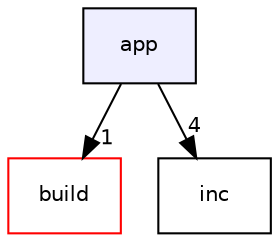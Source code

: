 digraph "/home/patryk/Pulpit/zad4-Patidzon/app" {
  compound=true
  node [ fontsize="10", fontname="Helvetica"];
  edge [ labelfontsize="10", labelfontname="Helvetica"];
  dir_d422163b96683743ed3963d4aac17747 [shape=box, label="app", style="filled", fillcolor="#eeeeff", pencolor="black", URL="dir_d422163b96683743ed3963d4aac17747.html"];
  dir_4fef79e7177ba769987a8da36c892c5f [shape=box label="build" fillcolor="white" style="filled" color="red" URL="dir_4fef79e7177ba769987a8da36c892c5f.html"];
  dir_bfccd401955b95cf8c75461437045ac0 [shape=box label="inc" URL="dir_bfccd401955b95cf8c75461437045ac0.html"];
  dir_d422163b96683743ed3963d4aac17747->dir_4fef79e7177ba769987a8da36c892c5f [headlabel="1", labeldistance=1.5 headhref="dir_000000_000001.html"];
  dir_d422163b96683743ed3963d4aac17747->dir_bfccd401955b95cf8c75461437045ac0 [headlabel="4", labeldistance=1.5 headhref="dir_000000_000022.html"];
}
